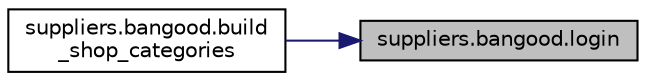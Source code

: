 digraph "suppliers.bangood.login"
{
 // LATEX_PDF_SIZE
  edge [fontname="Helvetica",fontsize="10",labelfontname="Helvetica",labelfontsize="10"];
  node [fontname="Helvetica",fontsize="10",shape=record];
  rankdir="RL";
  Node1 [label="suppliers.bangood.login",height=0.2,width=0.4,color="black", fillcolor="grey75", style="filled", fontcolor="black",tooltip=" "];
  Node1 -> Node2 [dir="back",color="midnightblue",fontsize="10",style="solid",fontname="Helvetica"];
  Node2 [label="suppliers.bangood.build\l_shop_categories",height=0.2,width=0.4,color="black", fillcolor="white", style="filled",URL="$de/d7b/namespacesuppliers_1_1bangood_ada6b81318ce0c76de5c748e4b94f845b.html#ada6b81318ce0c76de5c748e4b94f845b",tooltip=" "];
}
